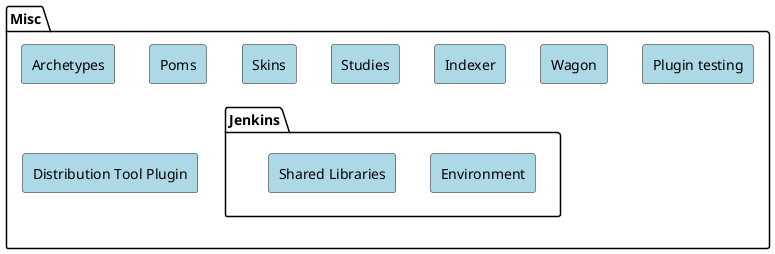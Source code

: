 /'
Licensed to the Apache Software Foundation (ASF) under one
or more contributor license agreements.  See the NOTICE file
distributed with this work for additional information
regarding copyright ownership.  The ASF licenses this file
to you under the Apache License, Version 2.0 (the
"License"); you may not use this file except in compliance
with the License.  You may obtain a copy of the License at

  http://www.apache.org/licenses/LICENSE-2.0

Unless required by applicable law or agreed to in writing,
software distributed under the License is distributed on an
"AS IS" BASIS, WITHOUT WARRANTIES OR CONDITIONS OF ANY
KIND, either express or implied.  See the License for the
specific language governing permissions and limitations
under the License.
'/
@startuml

<style>
    rectangle {
        BackgroundColor LightBlue
    }
}
</style>

package Misc {
  rectangle Archetypes
  rectangle Poms
  rectangle Skins
  rectangle Studies
  rectangle Indexer
  rectangle Wagon
  rectangle "Plugin testing"
  rectangle "Distribution Tool Plugin"
  package Jenkins {
    rectangle Environment
    rectangle "Shared Libraries"
  }
}

'hidden dependencies to change layout
Archetypes -[hidden]right-> Poms
Poms -[hidden]right-> Skins
Skins -[hidden]right-> Studies
Studies -[hidden]right-> Indexer
Indexer -[hidden]right-> Wagon
Wagon -[hidden]right-> "Plugin testing"

Archetypes -[hidden]down-> "Distribution Tool Plugin"
"Distribution Tool Plugin" -[hidden]right-> Jenkins

url of "Archetypes" is [[https://github.com/apache/maven-archetype]]
url of Poms is [[https://github.com/apache/maven-parent]]
url of Skins is [[https://github.com/apache/maven-skins]]
url of Studies is [[https://github.com/apache/maven-studies]]
url of Indexer is [[https://github.com/apache/maven-indexer]]
url of Wagon is [[hhttps://github.com/apache/maven-wagon]]
url of "Plugin testing" is [[https://github.com/apache/maven-plugin-testing]]
url of "Distribution Tool Plugin" is [[https://github.com/apache/maven-dist-tool]]
url of Environment is [[https://github.com/apache/maven-jenkins-env]]
url of "Shared Libraries" is [[https://github.com/apache/maven-jenkins-lib]]

@enduml
